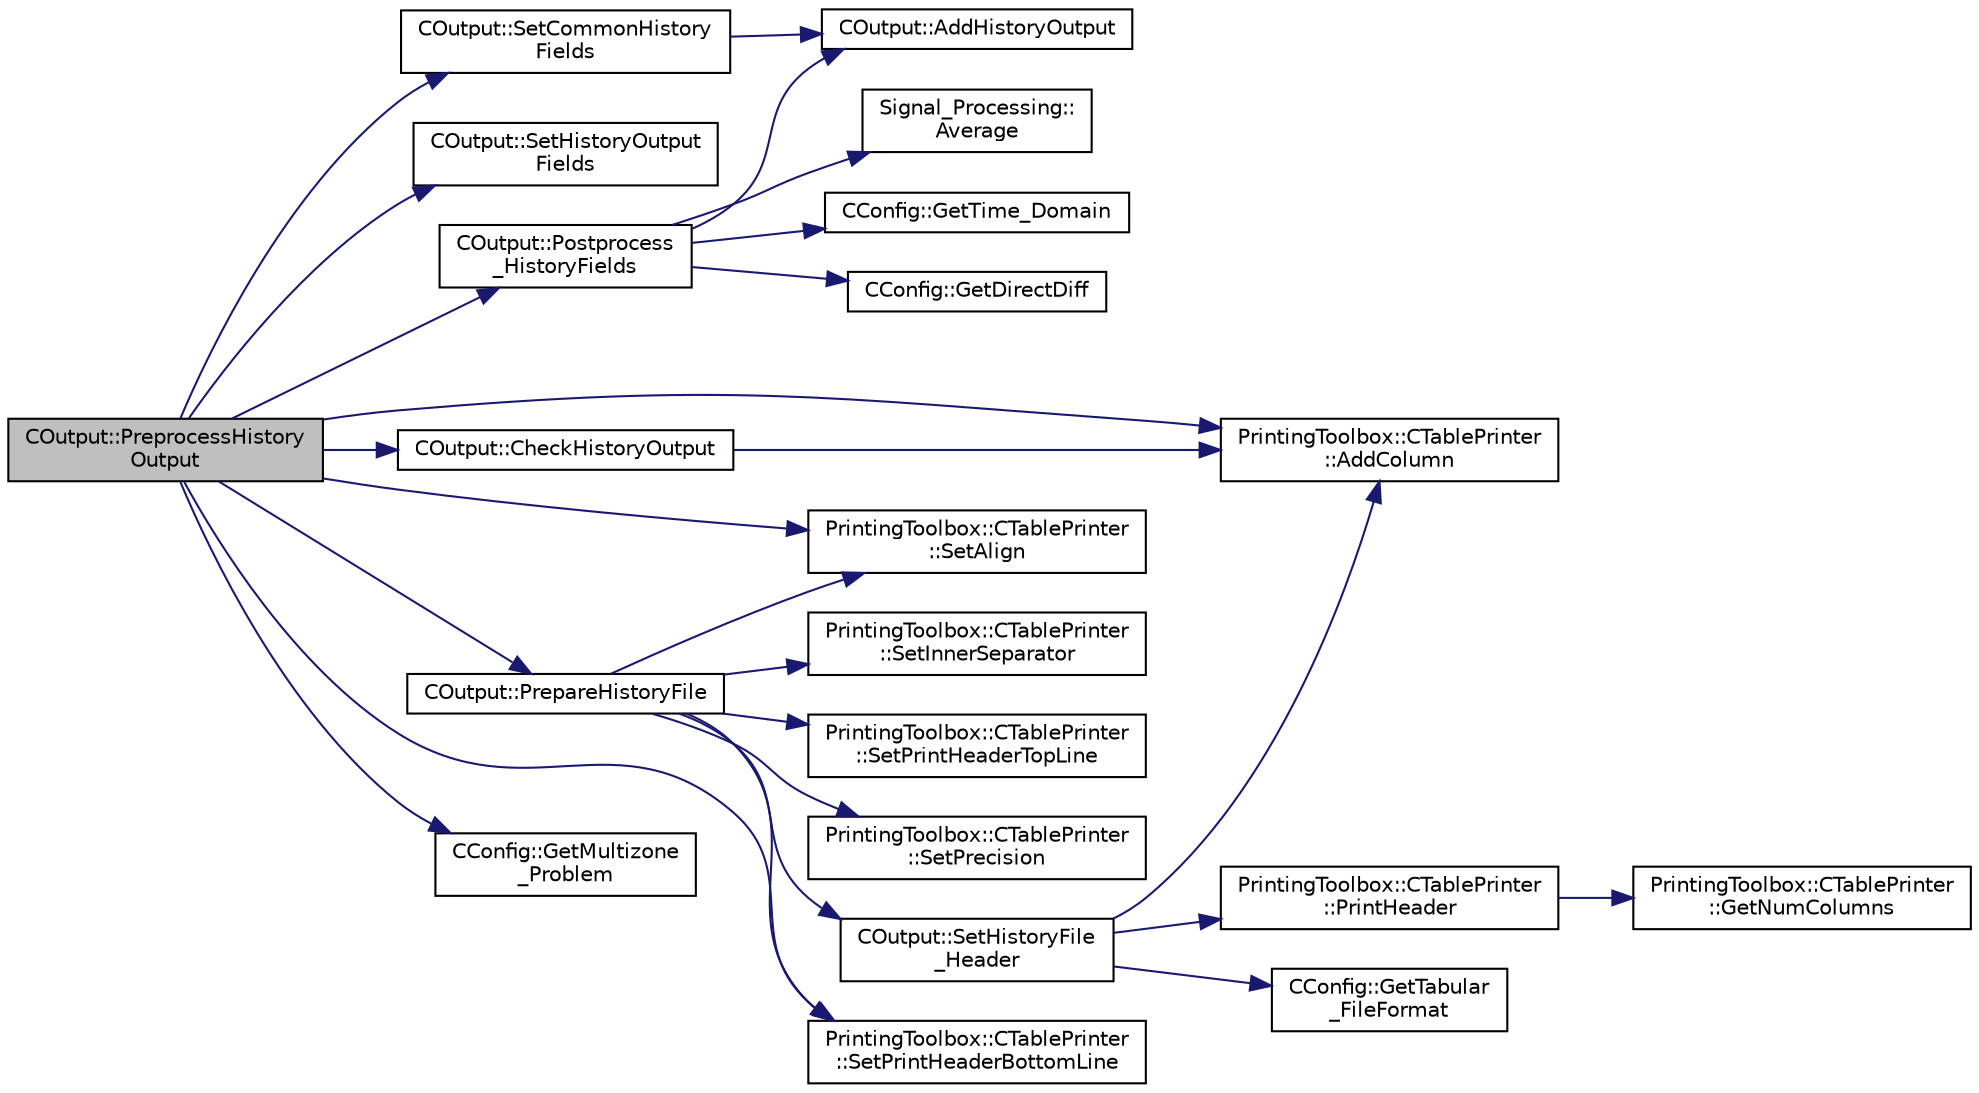 digraph "COutput::PreprocessHistoryOutput"
{
  edge [fontname="Helvetica",fontsize="10",labelfontname="Helvetica",labelfontsize="10"];
  node [fontname="Helvetica",fontsize="10",shape=record];
  rankdir="LR";
  Node536 [label="COutput::PreprocessHistory\lOutput",height=0.2,width=0.4,color="black", fillcolor="grey75", style="filled", fontcolor="black"];
  Node536 -> Node537 [color="midnightblue",fontsize="10",style="solid",fontname="Helvetica"];
  Node537 [label="COutput::SetCommonHistory\lFields",height=0.2,width=0.4,color="black", fillcolor="white", style="filled",URL="$class_c_output.html#aa99ada1789e3a4dffde6f421592fdc03",tooltip="Set the history fields common for all solvers. "];
  Node537 -> Node538 [color="midnightblue",fontsize="10",style="solid",fontname="Helvetica"];
  Node538 [label="COutput::AddHistoryOutput",height=0.2,width=0.4,color="black", fillcolor="white", style="filled",URL="$class_c_output.html#ad5ee424d364346cbd6dc27ffbab35e0a",tooltip="Add a new field to the history output. "];
  Node536 -> Node539 [color="midnightblue",fontsize="10",style="solid",fontname="Helvetica"];
  Node539 [label="COutput::SetHistoryOutput\lFields",height=0.2,width=0.4,color="black", fillcolor="white", style="filled",URL="$class_c_output.html#a79db9f998ceec693e9f30a946b042e5a",tooltip="Set the available history output fields. "];
  Node536 -> Node540 [color="midnightblue",fontsize="10",style="solid",fontname="Helvetica"];
  Node540 [label="COutput::Postprocess\l_HistoryFields",height=0.2,width=0.4,color="black", fillcolor="white", style="filled",URL="$class_c_output.html#a35804de96173151ae4377d56e2a4b6ab",tooltip="Postprocess_HistoryFields. "];
  Node540 -> Node541 [color="midnightblue",fontsize="10",style="solid",fontname="Helvetica"];
  Node541 [label="Signal_Processing::\lAverage",height=0.2,width=0.4,color="black", fillcolor="white", style="filled",URL="$namespace_signal___processing.html#aec2994f4f2c021bc2888a3d0b23a6a6c"];
  Node540 -> Node538 [color="midnightblue",fontsize="10",style="solid",fontname="Helvetica"];
  Node540 -> Node542 [color="midnightblue",fontsize="10",style="solid",fontname="Helvetica"];
  Node542 [label="CConfig::GetTime_Domain",height=0.2,width=0.4,color="black", fillcolor="white", style="filled",URL="$class_c_config.html#a6a11350b3c8d7577318be43cda6f7292",tooltip="Check if the multizone problem is solved for time domain. "];
  Node540 -> Node543 [color="midnightblue",fontsize="10",style="solid",fontname="Helvetica"];
  Node543 [label="CConfig::GetDirectDiff",height=0.2,width=0.4,color="black", fillcolor="white", style="filled",URL="$class_c_config.html#a16fdb3ee7c760f2f129778f6162a1fe4",tooltip="Get the direct differentation method. "];
  Node536 -> Node544 [color="midnightblue",fontsize="10",style="solid",fontname="Helvetica"];
  Node544 [label="PrintingToolbox::CTablePrinter\l::AddColumn",height=0.2,width=0.4,color="black", fillcolor="white", style="filled",URL="$class_printing_toolbox_1_1_c_table_printer.html#af3ddbf0da1a37cc37be7caac031dd4c4",tooltip="Add a column to the table by specifiying the header name and the width. "];
  Node536 -> Node545 [color="midnightblue",fontsize="10",style="solid",fontname="Helvetica"];
  Node545 [label="PrintingToolbox::CTablePrinter\l::SetAlign",height=0.2,width=0.4,color="black", fillcolor="white", style="filled",URL="$class_printing_toolbox_1_1_c_table_printer.html#ad3691499a7bfa024bf97a7fc00ef33c7",tooltip="Set the alignment of the table entries (CENTER only works for the header at the moment). "];
  Node536 -> Node546 [color="midnightblue",fontsize="10",style="solid",fontname="Helvetica"];
  Node546 [label="COutput::CheckHistoryOutput",height=0.2,width=0.4,color="black", fillcolor="white", style="filled",URL="$class_c_output.html#a9865f6c1c151ba4690daf20731035278",tooltip="CheckHistoryOutput. "];
  Node546 -> Node544 [color="midnightblue",fontsize="10",style="solid",fontname="Helvetica"];
  Node536 -> Node547 [color="midnightblue",fontsize="10",style="solid",fontname="Helvetica"];
  Node547 [label="COutput::PrepareHistoryFile",height=0.2,width=0.4,color="black", fillcolor="white", style="filled",URL="$class_c_output.html#a3407b42ec9ed68db746446e34d17dc3e",tooltip="Open the history file and write the header. "];
  Node547 -> Node548 [color="midnightblue",fontsize="10",style="solid",fontname="Helvetica"];
  Node548 [label="PrintingToolbox::CTablePrinter\l::SetInnerSeparator",height=0.2,width=0.4,color="black", fillcolor="white", style="filled",URL="$class_printing_toolbox_1_1_c_table_printer.html#ab56b5f776cf03b72d6730508ee943ca8",tooltip="Set the separator between columns (inner decoration) "];
  Node547 -> Node545 [color="midnightblue",fontsize="10",style="solid",fontname="Helvetica"];
  Node547 -> Node549 [color="midnightblue",fontsize="10",style="solid",fontname="Helvetica"];
  Node549 [label="PrintingToolbox::CTablePrinter\l::SetPrintHeaderTopLine",height=0.2,width=0.4,color="black", fillcolor="white", style="filled",URL="$class_printing_toolbox_1_1_c_table_printer.html#a137252437fa62fe6445dc7f203867fa3",tooltip="Set whether to print the line at the top of the table. "];
  Node547 -> Node550 [color="midnightblue",fontsize="10",style="solid",fontname="Helvetica"];
  Node550 [label="PrintingToolbox::CTablePrinter\l::SetPrintHeaderBottomLine",height=0.2,width=0.4,color="black", fillcolor="white", style="filled",URL="$class_printing_toolbox_1_1_c_table_printer.html#a4c36695262ac33182aee4e88546a3c2e",tooltip="Set whether to print the line at the bottom of the table. "];
  Node547 -> Node551 [color="midnightblue",fontsize="10",style="solid",fontname="Helvetica"];
  Node551 [label="PrintingToolbox::CTablePrinter\l::SetPrecision",height=0.2,width=0.4,color="black", fillcolor="white", style="filled",URL="$class_printing_toolbox_1_1_c_table_printer.html#a99b7d9fa9a270d8da75ccdaf2bf62a0e",tooltip="Set the floating point precision. "];
  Node547 -> Node552 [color="midnightblue",fontsize="10",style="solid",fontname="Helvetica"];
  Node552 [label="COutput::SetHistoryFile\l_Header",height=0.2,width=0.4,color="black", fillcolor="white", style="filled",URL="$class_c_output.html#afd561768ed879474e38e855369e91576",tooltip="Set the history file header. "];
  Node552 -> Node544 [color="midnightblue",fontsize="10",style="solid",fontname="Helvetica"];
  Node552 -> Node553 [color="midnightblue",fontsize="10",style="solid",fontname="Helvetica"];
  Node553 [label="CConfig::GetTabular\l_FileFormat",height=0.2,width=0.4,color="black", fillcolor="white", style="filled",URL="$class_c_config.html#ada7c747b29da89590dfbcc33e62e8f3e",tooltip="Get the format of the output solution. "];
  Node552 -> Node554 [color="midnightblue",fontsize="10",style="solid",fontname="Helvetica"];
  Node554 [label="PrintingToolbox::CTablePrinter\l::PrintHeader",height=0.2,width=0.4,color="black", fillcolor="white", style="filled",URL="$class_printing_toolbox_1_1_c_table_printer.html#a475fafce69bdc78e973a2546e6e6be76",tooltip="Print the header. "];
  Node554 -> Node555 [color="midnightblue",fontsize="10",style="solid",fontname="Helvetica"];
  Node555 [label="PrintingToolbox::CTablePrinter\l::GetNumColumns",height=0.2,width=0.4,color="black", fillcolor="white", style="filled",URL="$class_printing_toolbox_1_1_c_table_printer.html#ace0a256a0479f734c338ae3648f28ed3",tooltip="Get number of columns of the table. "];
  Node536 -> Node556 [color="midnightblue",fontsize="10",style="solid",fontname="Helvetica"];
  Node556 [label="CConfig::GetMultizone\l_Problem",height=0.2,width=0.4,color="black", fillcolor="white", style="filled",URL="$class_c_config.html#ad9233b666b21e43c18592925be61cc9b",tooltip="Get whether the simulation we are running is a multizone simulation. "];
  Node536 -> Node550 [color="midnightblue",fontsize="10",style="solid",fontname="Helvetica"];
}
